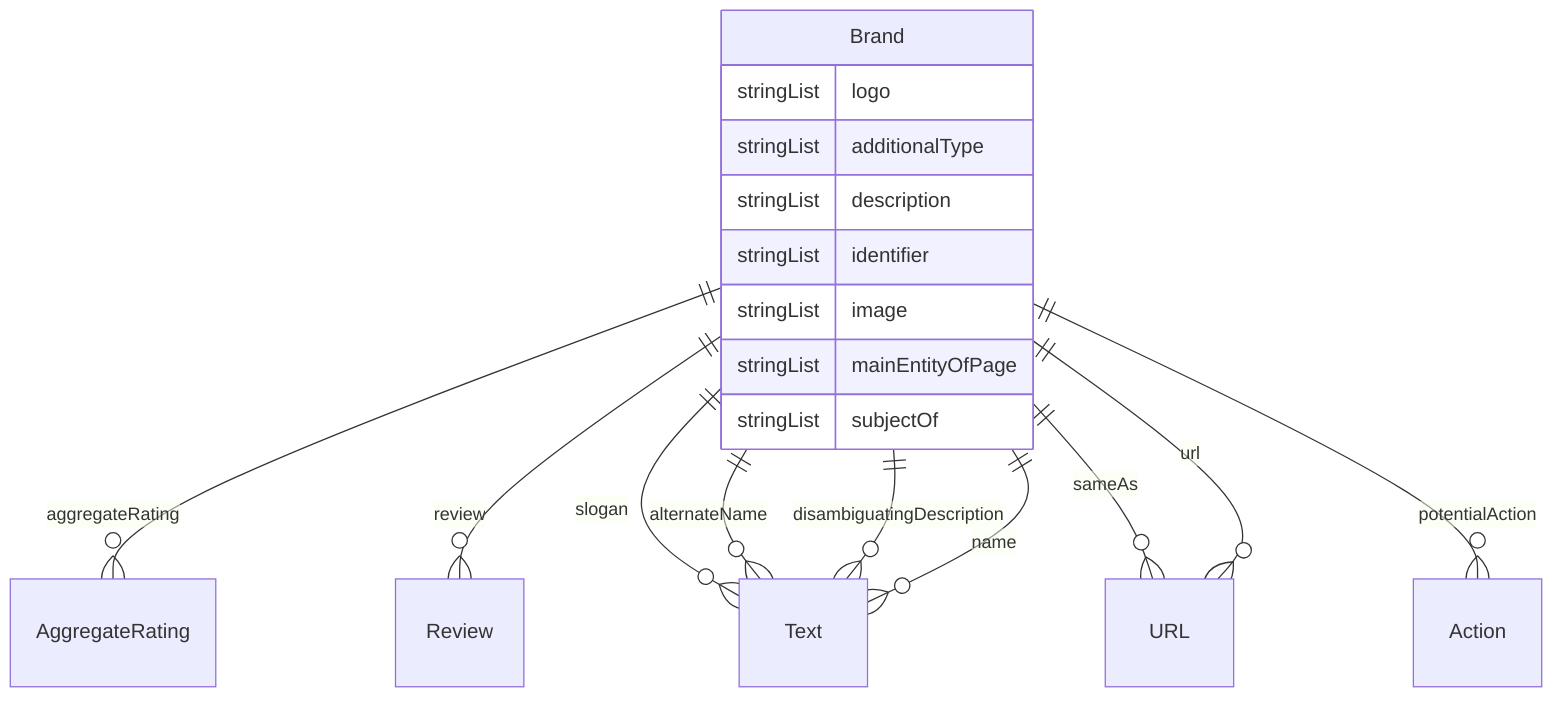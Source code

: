 erDiagram
Brand {
    stringList logo  
    stringList additionalType  
    stringList description  
    stringList identifier  
    stringList image  
    stringList mainEntityOfPage  
    stringList subjectOf  
}

Brand ||--}o AggregateRating : "aggregateRating"
Brand ||--}o Review : "review"
Brand ||--}o Text : "slogan"
Brand ||--}o Text : "alternateName"
Brand ||--}o Text : "disambiguatingDescription"
Brand ||--}o Text : "name"
Brand ||--}o URL : "sameAs"
Brand ||--}o Action : "potentialAction"
Brand ||--}o URL : "url"